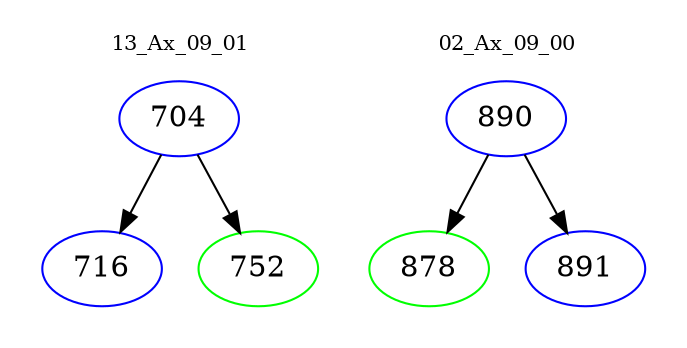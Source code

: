 digraph{
subgraph cluster_0 {
color = white
label = "13_Ax_09_01";
fontsize=10;
T0_704 [label="704", color="blue"]
T0_704 -> T0_716 [color="black"]
T0_716 [label="716", color="blue"]
T0_704 -> T0_752 [color="black"]
T0_752 [label="752", color="green"]
}
subgraph cluster_1 {
color = white
label = "02_Ax_09_00";
fontsize=10;
T1_890 [label="890", color="blue"]
T1_890 -> T1_878 [color="black"]
T1_878 [label="878", color="green"]
T1_890 -> T1_891 [color="black"]
T1_891 [label="891", color="blue"]
}
}
